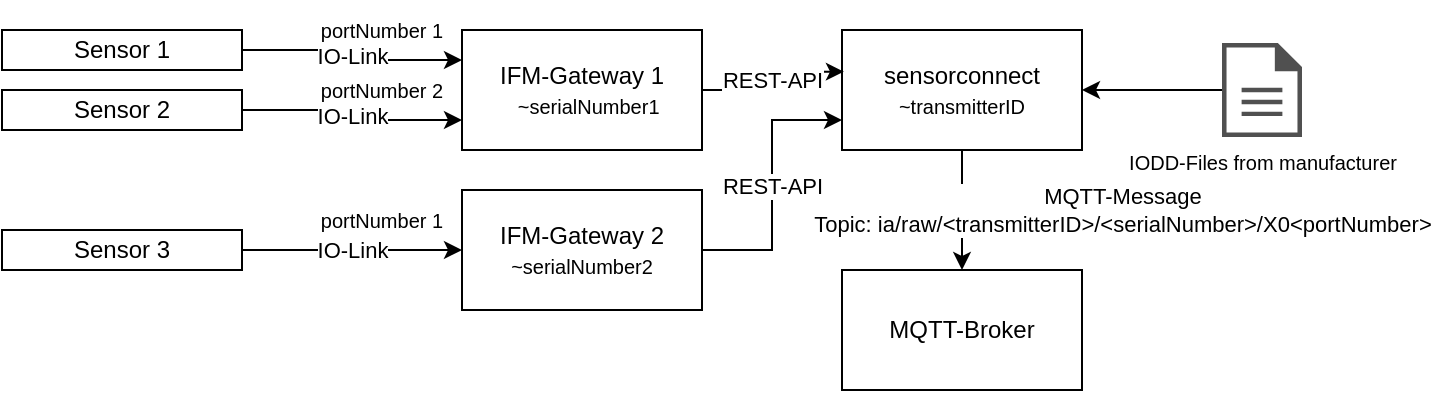 <mxfile version="15.8.5" type="device"><diagram id="9TqXlGj4WxxCQ29TlfwK" name="Page-1"><mxGraphModel dx="1178" dy="609" grid="1" gridSize="10" guides="1" tooltips="1" connect="1" arrows="1" fold="1" page="1" pageScale="1" pageWidth="827" pageHeight="1169" math="0" shadow="0"><root><mxCell id="0"/><mxCell id="1" parent="0"/><mxCell id="HuWDIvzgOoI6yCmfm7a8-26" value="&lt;span style=&quot;color: rgb(0 , 0 , 0) ; font-family: &amp;#34;helvetica&amp;#34; ; font-size: 11px ; font-style: normal ; font-weight: 400 ; letter-spacing: normal ; text-align: center ; text-indent: 0px ; text-transform: none ; word-spacing: 0px ; background-color: rgb(255 , 255 , 255) ; display: inline ; float: none&quot;&gt;MQTT-Message&lt;/span&gt;&lt;br style=&quot;color: rgb(0 , 0 , 0) ; font-family: &amp;#34;helvetica&amp;#34; ; font-size: 11px ; font-style: normal ; font-weight: 400 ; letter-spacing: normal ; text-align: center ; text-indent: 0px ; text-transform: none ; word-spacing: 0px&quot;&gt;&lt;span style=&quot;color: rgb(0 , 0 , 0) ; font-family: &amp;#34;helvetica&amp;#34; ; font-size: 11px ; font-style: normal ; font-weight: 400 ; letter-spacing: normal ; text-align: center ; text-indent: 0px ; text-transform: none ; word-spacing: 0px ; background-color: rgb(255 , 255 , 255) ; display: inline ; float: none&quot;&gt;Topic: ia/raw/&amp;lt;transmitterID&amp;gt;/&amp;lt;serialNumber&amp;gt;/X0&amp;lt;portNumber&amp;gt;&lt;/span&gt;" style="edgeStyle=orthogonalEdgeStyle;rounded=0;orthogonalLoop=1;jettySize=auto;html=1;exitX=0.5;exitY=1;exitDx=0;exitDy=0;entryX=0.5;entryY=0;entryDx=0;entryDy=0;" edge="1" parent="1" source="HuWDIvzgOoI6yCmfm7a8-1" target="HuWDIvzgOoI6yCmfm7a8-22"><mxGeometry y="80" relative="1" as="geometry"><mxPoint as="offset"/></mxGeometry></mxCell><mxCell id="HuWDIvzgOoI6yCmfm7a8-1" value="sensorconnect&lt;br&gt;&lt;font style=&quot;font-size: 10px&quot;&gt;~transmitterID&lt;/font&gt;" style="rounded=0;whiteSpace=wrap;html=1;" vertex="1" parent="1"><mxGeometry x="480" y="100" width="120" height="60" as="geometry"/></mxCell><mxCell id="HuWDIvzgOoI6yCmfm7a8-20" value="REST-API" style="edgeStyle=orthogonalEdgeStyle;rounded=0;orthogonalLoop=1;jettySize=auto;html=1;exitX=1;exitY=0.5;exitDx=0;exitDy=0;entryX=0.008;entryY=0.347;entryDx=0;entryDy=0;entryPerimeter=0;" edge="1" parent="1" source="HuWDIvzgOoI6yCmfm7a8-2" target="HuWDIvzgOoI6yCmfm7a8-1"><mxGeometry relative="1" as="geometry"/></mxCell><mxCell id="HuWDIvzgOoI6yCmfm7a8-2" value="IFM-Gateway 1&lt;br&gt;&amp;nbsp; &lt;font style=&quot;font-size: 10px&quot;&gt;~serialNumber1&lt;/font&gt;" style="rounded=0;whiteSpace=wrap;html=1;" vertex="1" parent="1"><mxGeometry x="290" y="100" width="120" height="60" as="geometry"/></mxCell><mxCell id="HuWDIvzgOoI6yCmfm7a8-21" value="REST-API" style="edgeStyle=orthogonalEdgeStyle;rounded=0;orthogonalLoop=1;jettySize=auto;html=1;entryX=0;entryY=0.75;entryDx=0;entryDy=0;" edge="1" parent="1" source="HuWDIvzgOoI6yCmfm7a8-3" target="HuWDIvzgOoI6yCmfm7a8-1"><mxGeometry relative="1" as="geometry"/></mxCell><mxCell id="HuWDIvzgOoI6yCmfm7a8-3" value="IFM-Gateway 2&lt;br&gt;&lt;font style=&quot;font-size: 10px&quot;&gt;~serialNumber2&lt;/font&gt;" style="rounded=0;whiteSpace=wrap;html=1;" vertex="1" parent="1"><mxGeometry x="290" y="180" width="120" height="60" as="geometry"/></mxCell><mxCell id="HuWDIvzgOoI6yCmfm7a8-11" value="IO-Link" style="edgeStyle=orthogonalEdgeStyle;rounded=0;orthogonalLoop=1;jettySize=auto;html=1;exitX=1;exitY=0.5;exitDx=0;exitDy=0;entryX=0;entryY=0.25;entryDx=0;entryDy=0;" edge="1" parent="1" source="HuWDIvzgOoI6yCmfm7a8-7" target="HuWDIvzgOoI6yCmfm7a8-2"><mxGeometry relative="1" as="geometry"/></mxCell><mxCell id="HuWDIvzgOoI6yCmfm7a8-7" value="Sensor 1" style="rounded=0;whiteSpace=wrap;html=1;" vertex="1" parent="1"><mxGeometry x="60" y="100" width="120" height="20" as="geometry"/></mxCell><mxCell id="HuWDIvzgOoI6yCmfm7a8-12" value="IO-Link" style="edgeStyle=orthogonalEdgeStyle;rounded=0;orthogonalLoop=1;jettySize=auto;html=1;exitX=1;exitY=0.5;exitDx=0;exitDy=0;entryX=0;entryY=0.75;entryDx=0;entryDy=0;" edge="1" parent="1" source="HuWDIvzgOoI6yCmfm7a8-8" target="HuWDIvzgOoI6yCmfm7a8-2"><mxGeometry relative="1" as="geometry"/></mxCell><mxCell id="HuWDIvzgOoI6yCmfm7a8-8" value="Sensor 2" style="rounded=0;whiteSpace=wrap;html=1;" vertex="1" parent="1"><mxGeometry x="60" y="130" width="120" height="20" as="geometry"/></mxCell><mxCell id="HuWDIvzgOoI6yCmfm7a8-13" value="IO-Link" style="edgeStyle=orthogonalEdgeStyle;rounded=0;orthogonalLoop=1;jettySize=auto;html=1;exitX=1;exitY=0.5;exitDx=0;exitDy=0;entryX=0;entryY=0.5;entryDx=0;entryDy=0;" edge="1" parent="1" source="HuWDIvzgOoI6yCmfm7a8-9" target="HuWDIvzgOoI6yCmfm7a8-3"><mxGeometry relative="1" as="geometry"/></mxCell><mxCell id="HuWDIvzgOoI6yCmfm7a8-9" value="Sensor 3" style="rounded=0;whiteSpace=wrap;html=1;" vertex="1" parent="1"><mxGeometry x="60" y="200" width="120" height="20" as="geometry"/></mxCell><mxCell id="HuWDIvzgOoI6yCmfm7a8-16" value="&lt;font style=&quot;font-size: 10px&quot;&gt;portNumber 1&lt;/font&gt;" style="text;html=1;strokeColor=none;fillColor=none;align=center;verticalAlign=middle;whiteSpace=wrap;rounded=0;" vertex="1" parent="1"><mxGeometry x="200" y="85" width="100" height="30" as="geometry"/></mxCell><mxCell id="HuWDIvzgOoI6yCmfm7a8-17" value="&lt;font style=&quot;font-size: 10px&quot;&gt;portNumber 2&lt;/font&gt;" style="text;html=1;strokeColor=none;fillColor=none;align=center;verticalAlign=middle;whiteSpace=wrap;rounded=0;" vertex="1" parent="1"><mxGeometry x="200" y="115" width="100" height="30" as="geometry"/></mxCell><mxCell id="HuWDIvzgOoI6yCmfm7a8-19" value="&lt;font style=&quot;font-size: 10px&quot;&gt;portNumber 1&lt;/font&gt;" style="text;html=1;strokeColor=none;fillColor=none;align=center;verticalAlign=middle;whiteSpace=wrap;rounded=0;" vertex="1" parent="1"><mxGeometry x="200" y="180" width="100" height="30" as="geometry"/></mxCell><mxCell id="HuWDIvzgOoI6yCmfm7a8-22" value="MQTT-Broker" style="rounded=0;whiteSpace=wrap;html=1;" vertex="1" parent="1"><mxGeometry x="480" y="220" width="120" height="60" as="geometry"/></mxCell><mxCell id="HuWDIvzgOoI6yCmfm7a8-30" style="edgeStyle=orthogonalEdgeStyle;rounded=0;orthogonalLoop=1;jettySize=auto;html=1;fontSize=10;entryX=1;entryY=0.5;entryDx=0;entryDy=0;" edge="1" parent="1" source="HuWDIvzgOoI6yCmfm7a8-29" target="HuWDIvzgOoI6yCmfm7a8-1"><mxGeometry relative="1" as="geometry"><mxPoint x="540" y="97.714" as="targetPoint"/><Array as="points"><mxPoint x="650" y="130"/><mxPoint x="650" y="130"/></Array></mxGeometry></mxCell><mxCell id="HuWDIvzgOoI6yCmfm7a8-29" value="IODD-Files from manufacturer" style="sketch=0;pointerEvents=1;shadow=0;dashed=0;html=1;strokeColor=none;fillColor=#505050;labelPosition=center;verticalLabelPosition=bottom;verticalAlign=top;outlineConnect=0;align=center;shape=mxgraph.office.concepts.document;fontSize=10;" vertex="1" parent="1"><mxGeometry x="670" y="106.5" width="40" height="47" as="geometry"/></mxCell></root></mxGraphModel></diagram></mxfile>
